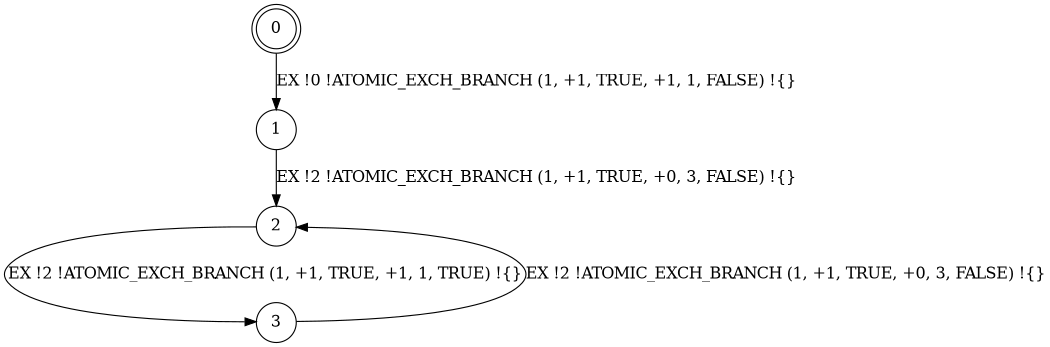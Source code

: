 digraph BCG {
size = "7, 10.5";
center = TRUE;
node [shape = circle];
0 [peripheries = 2];
0 -> 1 [label = "EX !0 !ATOMIC_EXCH_BRANCH (1, +1, TRUE, +1, 1, FALSE) !{}"];
1 -> 2 [label = "EX !2 !ATOMIC_EXCH_BRANCH (1, +1, TRUE, +0, 3, FALSE) !{}"];
2 -> 3 [label = "EX !2 !ATOMIC_EXCH_BRANCH (1, +1, TRUE, +1, 1, TRUE) !{}"];
3 -> 2 [label = "EX !2 !ATOMIC_EXCH_BRANCH (1, +1, TRUE, +0, 3, FALSE) !{}"];
}
